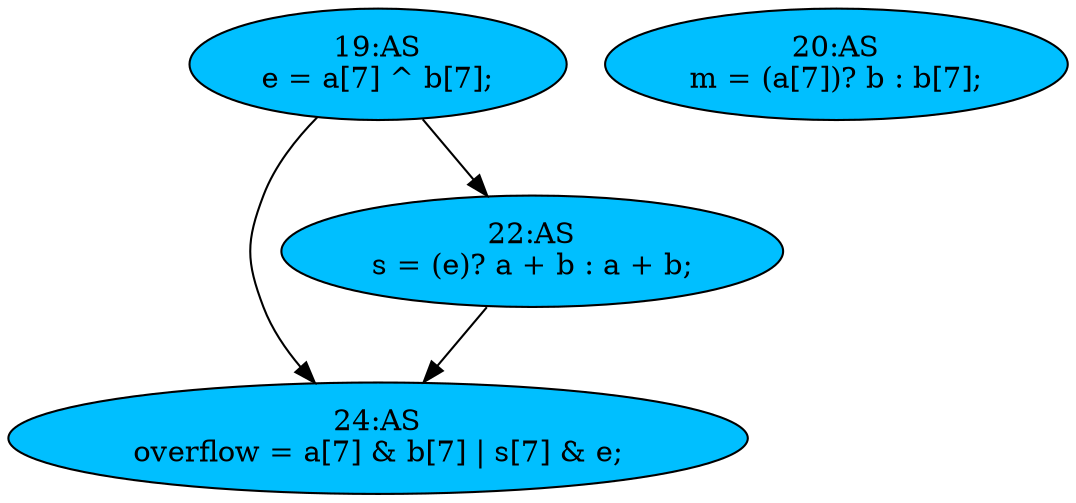 strict digraph "compose( ,  )" {
	node [label="\N"];
	"19:AS"	[ast="<pyverilog.vparser.ast.Assign object at 0x7fb32728eed0>",
		def_var="['e']",
		fillcolor=deepskyblue,
		label="19:AS
e = a[7] ^ b[7];",
		statements="[]",
		style=filled,
		typ=Assign,
		use_var="['a', 'b']"];
	"24:AS"	[ast="<pyverilog.vparser.ast.Assign object at 0x7fb327360f90>",
		def_var="['overflow']",
		fillcolor=deepskyblue,
		label="24:AS
overflow = a[7] & b[7] | s[7] & e;",
		statements="[]",
		style=filled,
		typ=Assign,
		use_var="['a', 'b', 's', 'e']"];
	"19:AS" -> "24:AS";
	"22:AS"	[ast="<pyverilog.vparser.ast.Assign object at 0x7fb3272e6b10>",
		def_var="['s']",
		fillcolor=deepskyblue,
		label="22:AS
s = (e)? a + b : a + b;",
		statements="[]",
		style=filled,
		typ=Assign,
		use_var="['e', 'a', 'b', 'a', 'b']"];
	"19:AS" -> "22:AS";
	"20:AS"	[ast="<pyverilog.vparser.ast.Assign object at 0x7fb3272f1490>",
		def_var="['m']",
		fillcolor=deepskyblue,
		label="20:AS
m = (a[7])? b : b[7];",
		statements="[]",
		style=filled,
		typ=Assign,
		use_var="['a', 'b', 'b']"];
	"22:AS" -> "24:AS";
}

